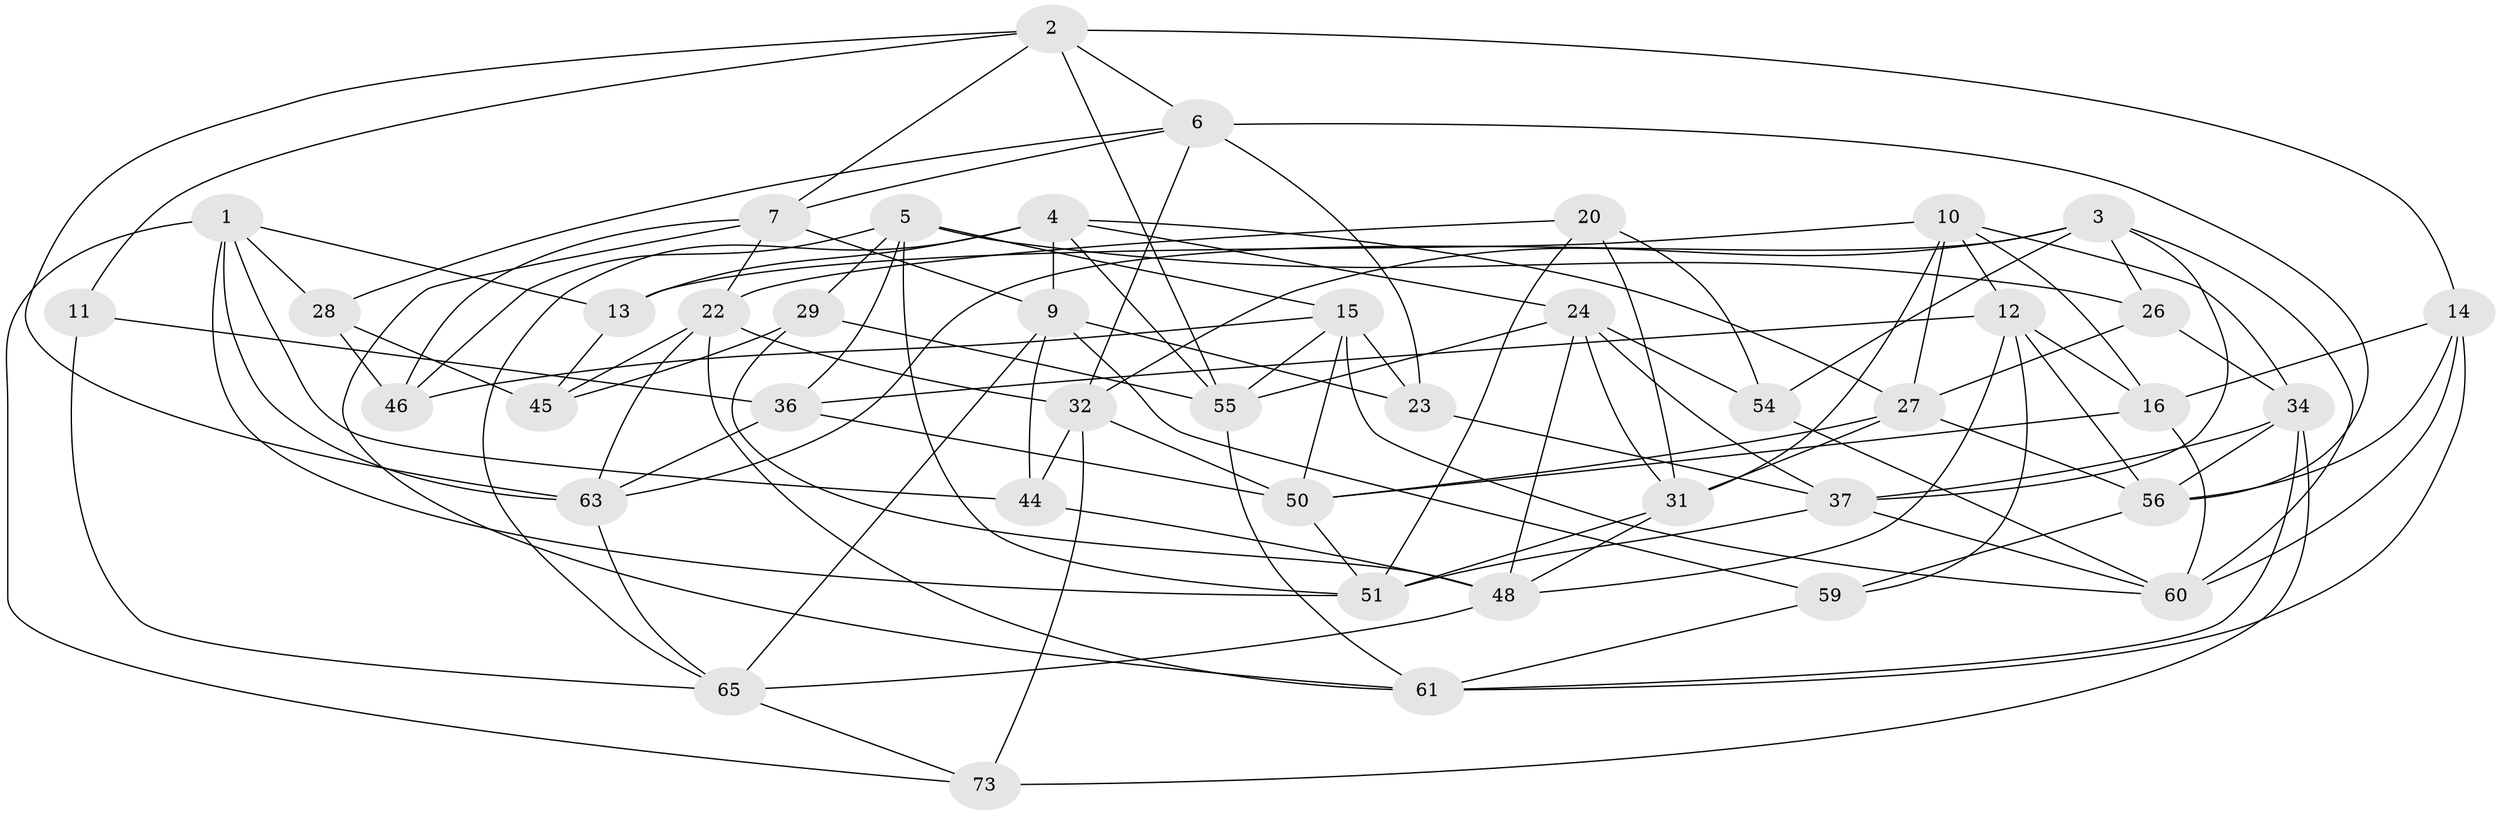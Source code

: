 // original degree distribution, {4: 1.0}
// Generated by graph-tools (version 1.1) at 2025/42/03/06/25 10:42:20]
// undirected, 43 vertices, 114 edges
graph export_dot {
graph [start="1"]
  node [color=gray90,style=filled];
  1 [super="+18"];
  2 [super="+19"];
  3 [super="+30"];
  4 [super="+21"];
  5 [super="+8"];
  6 [super="+58"];
  7 [super="+42"];
  9 [super="+71"];
  10 [super="+43"];
  11;
  12 [super="+17"];
  13;
  14 [super="+40"];
  15 [super="+47"];
  16 [super="+33"];
  20;
  22 [super="+25"];
  23;
  24 [super="+52"];
  26;
  27 [super="+53"];
  28;
  29;
  31 [super="+41"];
  32 [super="+39"];
  34 [super="+35"];
  36 [super="+49"];
  37 [super="+38"];
  44;
  45;
  46;
  48 [super="+62"];
  50 [super="+57"];
  51 [super="+69"];
  54;
  55 [super="+64"];
  56 [super="+72"];
  59;
  60 [super="+68"];
  61 [super="+66"];
  63 [super="+67"];
  65 [super="+70"];
  73;
  1 -- 44;
  1 -- 13;
  1 -- 73;
  1 -- 51;
  1 -- 28;
  1 -- 63;
  2 -- 7;
  2 -- 14;
  2 -- 11;
  2 -- 6;
  2 -- 63;
  2 -- 55;
  3 -- 37;
  3 -- 26;
  3 -- 54;
  3 -- 32;
  3 -- 60;
  3 -- 63;
  4 -- 27;
  4 -- 13;
  4 -- 65;
  4 -- 55;
  4 -- 9;
  4 -- 24;
  5 -- 26;
  5 -- 46;
  5 -- 15;
  5 -- 29;
  5 -- 51;
  5 -- 36;
  6 -- 56;
  6 -- 28;
  6 -- 23;
  6 -- 32;
  6 -- 7;
  7 -- 22;
  7 -- 46;
  7 -- 9;
  7 -- 61;
  9 -- 65;
  9 -- 23;
  9 -- 59;
  9 -- 44;
  10 -- 12;
  10 -- 34;
  10 -- 27;
  10 -- 16;
  10 -- 13;
  10 -- 31;
  11 -- 36 [weight=2];
  11 -- 65;
  12 -- 36;
  12 -- 56;
  12 -- 16;
  12 -- 59;
  12 -- 48;
  13 -- 45;
  14 -- 61;
  14 -- 60;
  14 -- 56;
  14 -- 16 [weight=2];
  15 -- 60;
  15 -- 23;
  15 -- 46;
  15 -- 55;
  15 -- 50;
  16 -- 60;
  16 -- 50;
  20 -- 54;
  20 -- 31;
  20 -- 51;
  20 -- 22;
  22 -- 45;
  22 -- 63;
  22 -- 32;
  22 -- 61;
  23 -- 37;
  24 -- 37;
  24 -- 54;
  24 -- 48;
  24 -- 55;
  24 -- 31;
  26 -- 34;
  26 -- 27;
  27 -- 50;
  27 -- 31;
  27 -- 56;
  28 -- 46;
  28 -- 45;
  29 -- 45;
  29 -- 48;
  29 -- 55;
  31 -- 51;
  31 -- 48;
  32 -- 50;
  32 -- 44;
  32 -- 73;
  34 -- 61;
  34 -- 56;
  34 -- 73;
  34 -- 37;
  36 -- 63;
  36 -- 50;
  37 -- 51;
  37 -- 60;
  44 -- 48;
  48 -- 65;
  50 -- 51;
  54 -- 60;
  55 -- 61;
  56 -- 59;
  59 -- 61;
  63 -- 65;
  65 -- 73;
}
